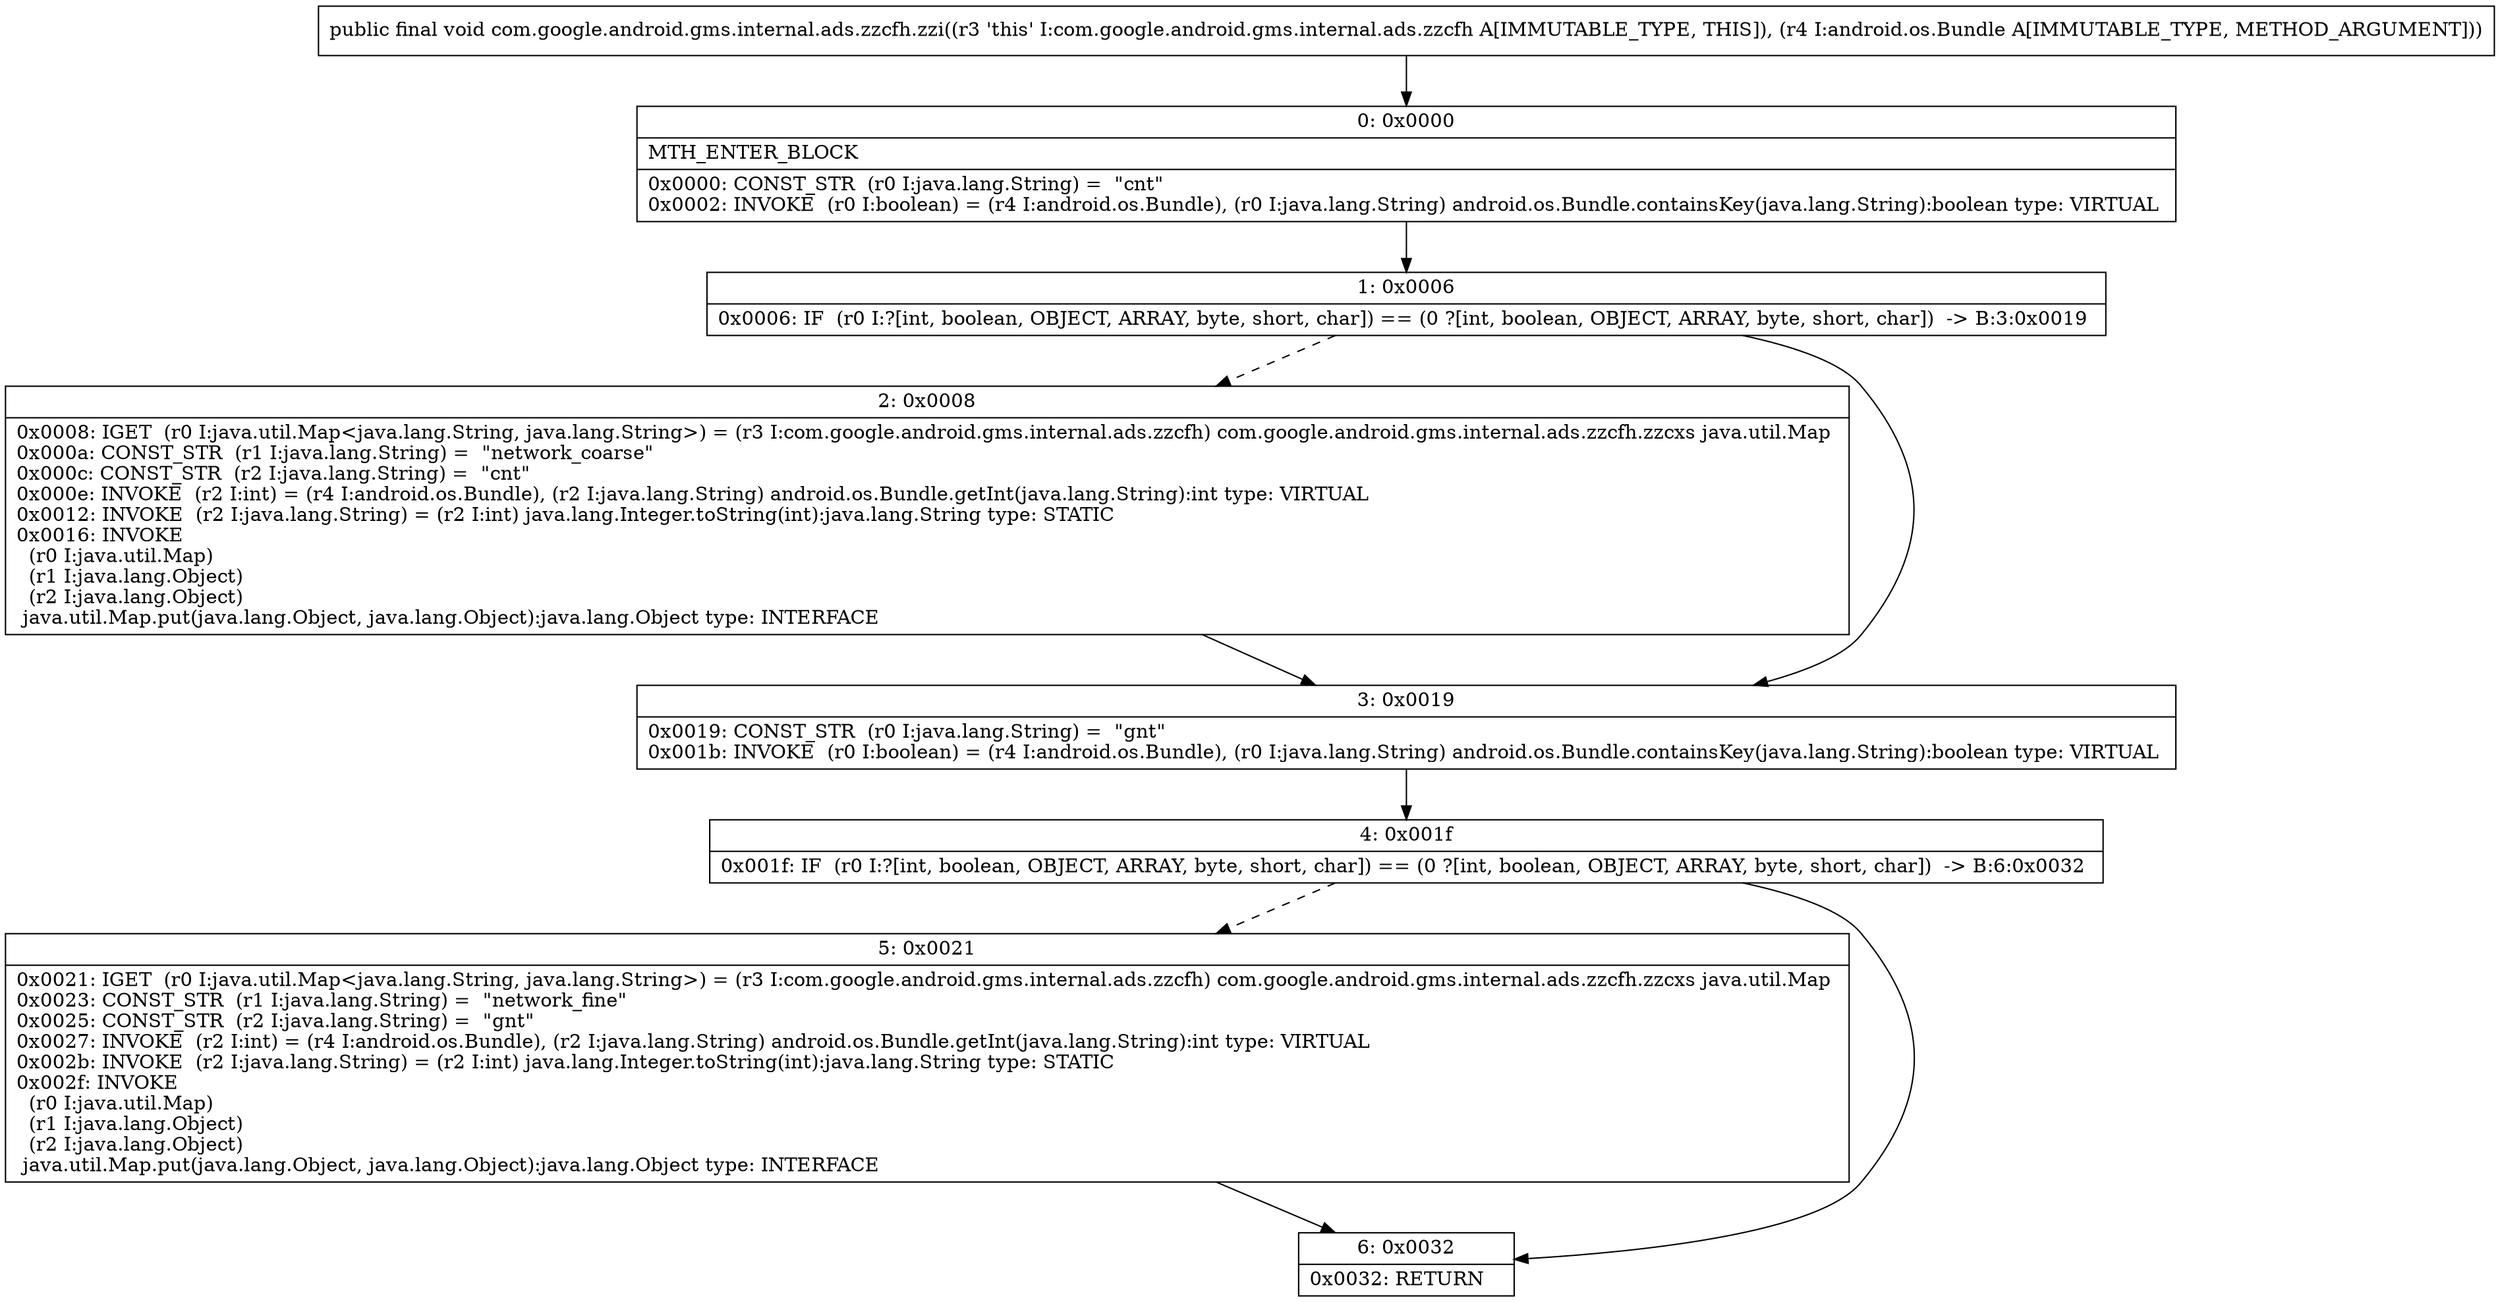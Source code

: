 digraph "CFG forcom.google.android.gms.internal.ads.zzcfh.zzi(Landroid\/os\/Bundle;)V" {
Node_0 [shape=record,label="{0\:\ 0x0000|MTH_ENTER_BLOCK\l|0x0000: CONST_STR  (r0 I:java.lang.String) =  \"cnt\" \l0x0002: INVOKE  (r0 I:boolean) = (r4 I:android.os.Bundle), (r0 I:java.lang.String) android.os.Bundle.containsKey(java.lang.String):boolean type: VIRTUAL \l}"];
Node_1 [shape=record,label="{1\:\ 0x0006|0x0006: IF  (r0 I:?[int, boolean, OBJECT, ARRAY, byte, short, char]) == (0 ?[int, boolean, OBJECT, ARRAY, byte, short, char])  \-\> B:3:0x0019 \l}"];
Node_2 [shape=record,label="{2\:\ 0x0008|0x0008: IGET  (r0 I:java.util.Map\<java.lang.String, java.lang.String\>) = (r3 I:com.google.android.gms.internal.ads.zzcfh) com.google.android.gms.internal.ads.zzcfh.zzcxs java.util.Map \l0x000a: CONST_STR  (r1 I:java.lang.String) =  \"network_coarse\" \l0x000c: CONST_STR  (r2 I:java.lang.String) =  \"cnt\" \l0x000e: INVOKE  (r2 I:int) = (r4 I:android.os.Bundle), (r2 I:java.lang.String) android.os.Bundle.getInt(java.lang.String):int type: VIRTUAL \l0x0012: INVOKE  (r2 I:java.lang.String) = (r2 I:int) java.lang.Integer.toString(int):java.lang.String type: STATIC \l0x0016: INVOKE  \l  (r0 I:java.util.Map)\l  (r1 I:java.lang.Object)\l  (r2 I:java.lang.Object)\l java.util.Map.put(java.lang.Object, java.lang.Object):java.lang.Object type: INTERFACE \l}"];
Node_3 [shape=record,label="{3\:\ 0x0019|0x0019: CONST_STR  (r0 I:java.lang.String) =  \"gnt\" \l0x001b: INVOKE  (r0 I:boolean) = (r4 I:android.os.Bundle), (r0 I:java.lang.String) android.os.Bundle.containsKey(java.lang.String):boolean type: VIRTUAL \l}"];
Node_4 [shape=record,label="{4\:\ 0x001f|0x001f: IF  (r0 I:?[int, boolean, OBJECT, ARRAY, byte, short, char]) == (0 ?[int, boolean, OBJECT, ARRAY, byte, short, char])  \-\> B:6:0x0032 \l}"];
Node_5 [shape=record,label="{5\:\ 0x0021|0x0021: IGET  (r0 I:java.util.Map\<java.lang.String, java.lang.String\>) = (r3 I:com.google.android.gms.internal.ads.zzcfh) com.google.android.gms.internal.ads.zzcfh.zzcxs java.util.Map \l0x0023: CONST_STR  (r1 I:java.lang.String) =  \"network_fine\" \l0x0025: CONST_STR  (r2 I:java.lang.String) =  \"gnt\" \l0x0027: INVOKE  (r2 I:int) = (r4 I:android.os.Bundle), (r2 I:java.lang.String) android.os.Bundle.getInt(java.lang.String):int type: VIRTUAL \l0x002b: INVOKE  (r2 I:java.lang.String) = (r2 I:int) java.lang.Integer.toString(int):java.lang.String type: STATIC \l0x002f: INVOKE  \l  (r0 I:java.util.Map)\l  (r1 I:java.lang.Object)\l  (r2 I:java.lang.Object)\l java.util.Map.put(java.lang.Object, java.lang.Object):java.lang.Object type: INTERFACE \l}"];
Node_6 [shape=record,label="{6\:\ 0x0032|0x0032: RETURN   \l}"];
MethodNode[shape=record,label="{public final void com.google.android.gms.internal.ads.zzcfh.zzi((r3 'this' I:com.google.android.gms.internal.ads.zzcfh A[IMMUTABLE_TYPE, THIS]), (r4 I:android.os.Bundle A[IMMUTABLE_TYPE, METHOD_ARGUMENT])) }"];
MethodNode -> Node_0;
Node_0 -> Node_1;
Node_1 -> Node_2[style=dashed];
Node_1 -> Node_3;
Node_2 -> Node_3;
Node_3 -> Node_4;
Node_4 -> Node_5[style=dashed];
Node_4 -> Node_6;
Node_5 -> Node_6;
}

